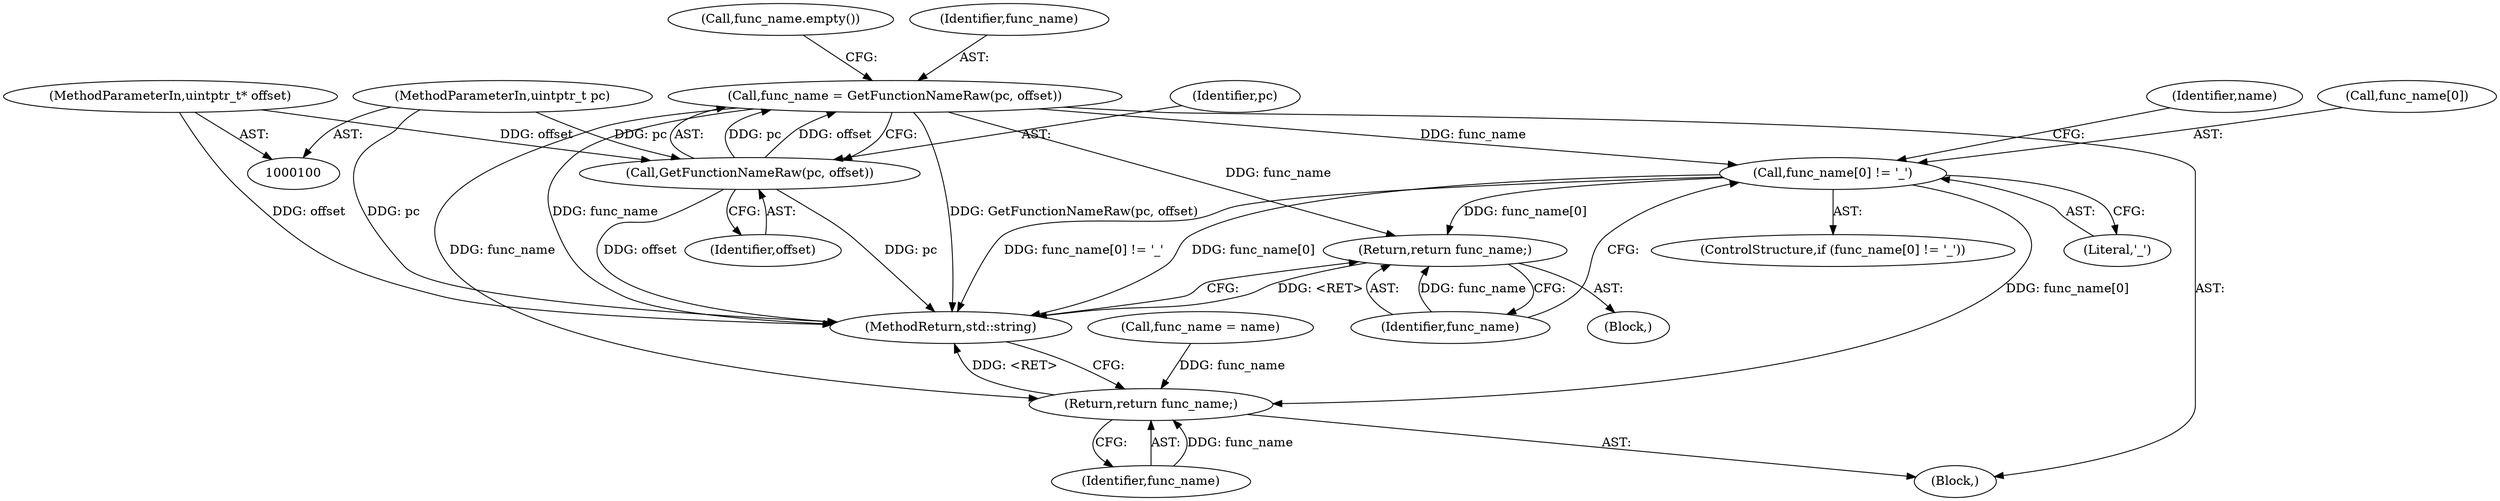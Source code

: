digraph "1_Android_ad54cfed4516292654c997910839153264ae00a0@array" {
"1000115" [label="(Call,func_name[0] != '_')"];
"1000105" [label="(Call,func_name = GetFunctionNameRaw(pc, offset))"];
"1000107" [label="(Call,GetFunctionNameRaw(pc, offset))"];
"1000101" [label="(MethodParameterIn,uintptr_t pc)"];
"1000102" [label="(MethodParameterIn,uintptr_t* offset)"];
"1000121" [label="(Return,return func_name;)"];
"1000139" [label="(Return,return func_name;)"];
"1000140" [label="(Identifier,func_name)"];
"1000125" [label="(Identifier,name)"];
"1000116" [label="(Call,func_name[0])"];
"1000109" [label="(Identifier,offset)"];
"1000102" [label="(MethodParameterIn,uintptr_t* offset)"];
"1000139" [label="(Return,return func_name;)"];
"1000112" [label="(Call,func_name.empty())"];
"1000103" [label="(Block,)"];
"1000119" [label="(Literal,'_')"];
"1000121" [label="(Return,return func_name;)"];
"1000122" [label="(Identifier,func_name)"];
"1000114" [label="(ControlStructure,if (func_name[0] != '_'))"];
"1000107" [label="(Call,GetFunctionNameRaw(pc, offset))"];
"1000108" [label="(Identifier,pc)"];
"1000120" [label="(Block,)"];
"1000141" [label="(MethodReturn,std::string)"];
"1000134" [label="(Call,func_name = name)"];
"1000105" [label="(Call,func_name = GetFunctionNameRaw(pc, offset))"];
"1000106" [label="(Identifier,func_name)"];
"1000115" [label="(Call,func_name[0] != '_')"];
"1000101" [label="(MethodParameterIn,uintptr_t pc)"];
"1000115" -> "1000114"  [label="AST: "];
"1000115" -> "1000119"  [label="CFG: "];
"1000116" -> "1000115"  [label="AST: "];
"1000119" -> "1000115"  [label="AST: "];
"1000122" -> "1000115"  [label="CFG: "];
"1000125" -> "1000115"  [label="CFG: "];
"1000115" -> "1000141"  [label="DDG: func_name[0] != '_'"];
"1000115" -> "1000141"  [label="DDG: func_name[0]"];
"1000105" -> "1000115"  [label="DDG: func_name"];
"1000115" -> "1000121"  [label="DDG: func_name[0]"];
"1000115" -> "1000139"  [label="DDG: func_name[0]"];
"1000105" -> "1000103"  [label="AST: "];
"1000105" -> "1000107"  [label="CFG: "];
"1000106" -> "1000105"  [label="AST: "];
"1000107" -> "1000105"  [label="AST: "];
"1000112" -> "1000105"  [label="CFG: "];
"1000105" -> "1000141"  [label="DDG: GetFunctionNameRaw(pc, offset)"];
"1000105" -> "1000141"  [label="DDG: func_name"];
"1000107" -> "1000105"  [label="DDG: pc"];
"1000107" -> "1000105"  [label="DDG: offset"];
"1000105" -> "1000121"  [label="DDG: func_name"];
"1000105" -> "1000139"  [label="DDG: func_name"];
"1000107" -> "1000109"  [label="CFG: "];
"1000108" -> "1000107"  [label="AST: "];
"1000109" -> "1000107"  [label="AST: "];
"1000107" -> "1000141"  [label="DDG: pc"];
"1000107" -> "1000141"  [label="DDG: offset"];
"1000101" -> "1000107"  [label="DDG: pc"];
"1000102" -> "1000107"  [label="DDG: offset"];
"1000101" -> "1000100"  [label="AST: "];
"1000101" -> "1000141"  [label="DDG: pc"];
"1000102" -> "1000100"  [label="AST: "];
"1000102" -> "1000141"  [label="DDG: offset"];
"1000121" -> "1000120"  [label="AST: "];
"1000121" -> "1000122"  [label="CFG: "];
"1000122" -> "1000121"  [label="AST: "];
"1000141" -> "1000121"  [label="CFG: "];
"1000121" -> "1000141"  [label="DDG: <RET>"];
"1000122" -> "1000121"  [label="DDG: func_name"];
"1000139" -> "1000103"  [label="AST: "];
"1000139" -> "1000140"  [label="CFG: "];
"1000140" -> "1000139"  [label="AST: "];
"1000141" -> "1000139"  [label="CFG: "];
"1000139" -> "1000141"  [label="DDG: <RET>"];
"1000140" -> "1000139"  [label="DDG: func_name"];
"1000134" -> "1000139"  [label="DDG: func_name"];
}
